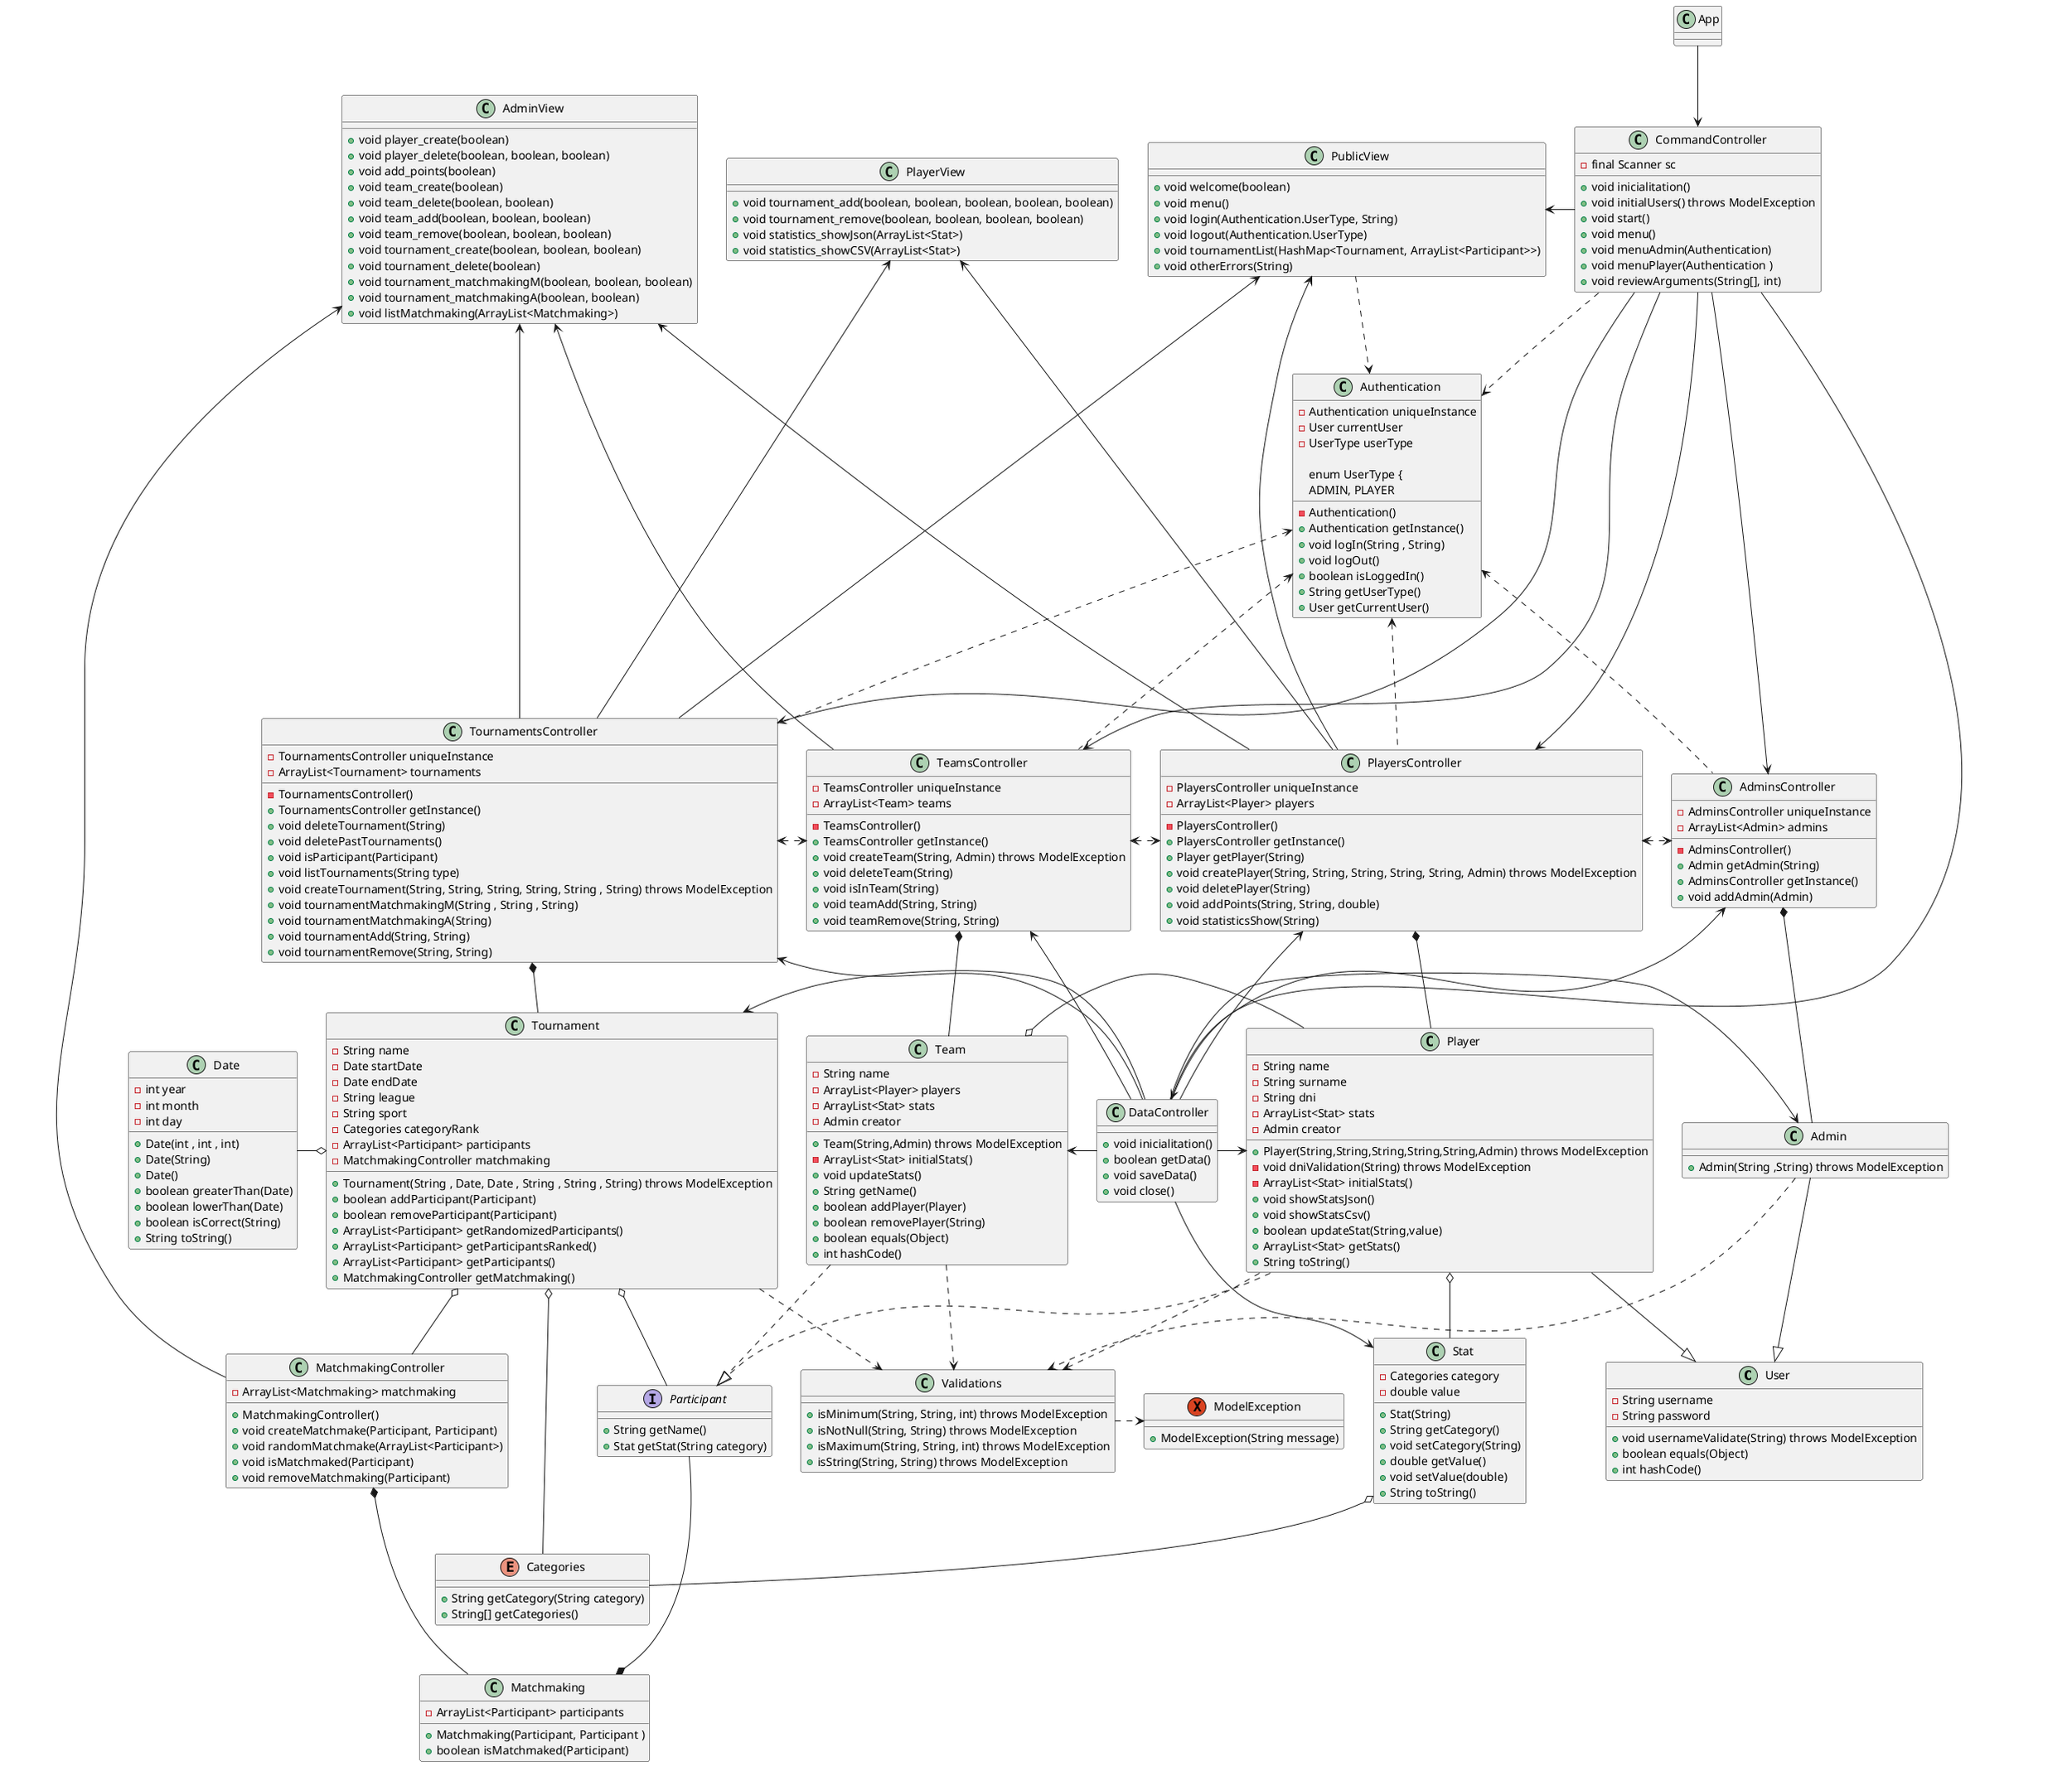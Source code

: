 @startuml
class User {
    - String username
    - String password
    + void usernameValidate(String) throws ModelException
    + boolean equals(Object)
    + int hashCode()
}

class Player {
    - String name
    - String surname
    - String dni
    - ArrayList<Stat> stats
    - Admin creator
    + Player(String,String,String,String,String,Admin) throws ModelException
    - void dniValidation(String) throws ModelException
    - ArrayList<Stat> initialStats()
    + void showStatsJson()
    + void showStatsCsv()
    + boolean updateStat(String,value)
    + ArrayList<Stat> getStats()
    + String toString()
}

class Admin {
    + Admin(String ,String) throws ModelException
}

enum Categories {
    +String getCategory(String category)
    +String[] getCategories()
}

class Stat {
    - Categories category
    - double value
    + Stat(String)
    + String getCategory()
    + void setCategory(String)
    + double getValue()
    + void setValue(double)
    + String toString()
}

class Team {
    - String name
    - ArrayList<Player> players
    - ArrayList<Stat> stats
    - Admin creator
    + Team(String,Admin) throws ModelException
    - ArrayList<Stat> initialStats()
    + void updateStats()
    + String getName()
    + boolean addPlayer(Player)
    + boolean removePlayer(String)
    + boolean equals(Object)
    + int hashCode()
}

class Matchmaking {
    - ArrayList<Participant> participants
    + Matchmaking(Participant, Participant )
    + boolean isMatchmaked(Participant)
}

class Tournament {
    - String name
    - Date startDate
    - Date endDate
    - String league
    - String sport
    - Categories categoryRank
    - ArrayList<Participant> participants
    - MatchmakingController matchmaking
    + Tournament(String , Date, Date , String , String , String) throws ModelException
    + boolean addParticipant(Participant)
    + boolean removeParticipant(Participant)
    + ArrayList<Participant> getRandomizedParticipants()
    + ArrayList<Participant> getParticipantsRanked()
    + ArrayList<Participant> getParticipants()
    + MatchmakingController getMatchmaking()
}

class CommandController {
    - final Scanner sc
    + void inicialitation()
    + void initialUsers() throws ModelException
    + void start()
    + void menu()
    + void menuAdmin(Authentication)
    + void menuPlayer(Authentication )
    + void reviewArguments(String[], int)
}

class AdminsController {
    - AdminsController uniqueInstance
    - ArrayList<Admin> admins
    - AdminsController()
    + Admin getAdmin(String)
    + AdminsController getInstance()
    + void addAdmin(Admin)
}

class PlayersController {
    - PlayersController uniqueInstance
    - ArrayList<Player> players
    - PlayersController()
    + PlayersController getInstance()
    + Player getPlayer(String)
    + void createPlayer(String, String, String, String, String, Admin) throws ModelException
    + void deletePlayer(String)
    + void addPoints(String, String, double)
    + void statisticsShow(String)
}

class Authentication {
    - Authentication uniqueInstance
    - User currentUser
    - UserType userType
    - Authentication()
    + Authentication getInstance()
    + void logIn(String , String)
    + void logOut()
    + boolean isLoggedIn()
    + String getUserType()
    + User getCurrentUser()

    enum UserType {
        ADMIN, PLAYER

}

class TournamentsController {
    - TournamentsController uniqueInstance
    - ArrayList<Tournament> tournaments
    - TournamentsController()
    + TournamentsController getInstance()
    + void deleteTournament(String)
    + void deletePastTournaments()
    + void isParticipant(Participant)
    + void listTournaments(String type)
    + void createTournament(String, String, String, String, String , String) throws ModelException
    + void tournamentMatchmakingM(String , String , String)
    + void tournamentMatchmakingA(String)
    + void tournamentAdd(String, String)
    + void tournamentRemove(String, String)
}

class TeamsController {
    - TeamsController uniqueInstance
    - ArrayList<Team> teams
    - TeamsController()
    + TeamsController getInstance()
    + void createTeam(String, Admin) throws ModelException
    + void deleteTeam(String)
    + void isInTeam(String)
    + void teamAdd(String, String)
    + void teamRemove(String, String)
}

class MatchmakingController {
    - ArrayList<Matchmaking> matchmaking
    + MatchmakingController()
    + void createMatchmake(Participant, Participant)
    + void randomMatchmake(ArrayList<Participant>)
    + void isMatchmaked(Participant)
    + void removeMatchmaking(Participant)
}

class PlayerView {
    + void tournament_add(boolean, boolean, boolean, boolean, boolean)
    + void tournament_remove(boolean, boolean, boolean, boolean)
    + void statistics_showJson(ArrayList<Stat>)
    + void statistics_showCSV(ArrayList<Stat>)
}

class PublicView {
    + void welcome(boolean)
    + void menu()
    + void login(Authentication.UserType, String)
    + void logout(Authentication.UserType)
    + void tournamentList(HashMap<Tournament, ArrayList<Participant>>)
    + void otherErrors(String)
}

class DataController{
    +void inicialitation()
    +boolean getData()
    +void saveData()
    +void close()
}

class AdminView {
    + void player_create(boolean)
    + void player_delete(boolean, boolean, boolean)
    + void add_points(boolean)
    + void team_create(boolean)
    + void team_delete(boolean, boolean)
    + void team_add(boolean, boolean, boolean)
    + void team_remove(boolean, boolean, boolean)
    + void tournament_create(boolean, boolean, boolean)
    + void tournament_delete(boolean)
    + void tournament_matchmakingM(boolean, boolean, boolean)
    + void tournament_matchmakingA(boolean, boolean)
    + void listMatchmaking(ArrayList<Matchmaking>)
}

interface Participant {
        + String getName()
        + Stat getStat(String category)
    }

Exception ModelException{
        + ModelException(String message)
    }

class Validations {
        + isMinimum(String, String, int) throws ModelException
        + isNotNull(String, String) throws ModelException
        + isMaximum(String, String, int) throws ModelException
        + isString(String, String) throws ModelException
    }

class Date {
        - int year
        - int month
        - int day
        + Date(int , int , int)
        + Date(String)
        + Date()
        + boolean greaterThan(Date)
        + boolean lowerThan(Date)
        + boolean isCorrect(String)
        + String toString()
    }

App --> CommandController
CommandController ---> TournamentsController
CommandController ---> TeamsController
CommandController ---> PlayersController
CommandController ---> AdminsController
CommandController -----> DataController
PublicView <- CommandController
CommandController ..> Authentication
Authentication <. AdminsController
Authentication <. PlayersController
Authentication <... TeamsController
Authentication <... TournamentsController
TeamsController <.> PlayersController
AdminView <---- TeamsController
PlayersController <.> AdminsController
AdminView <---- PlayersController
AdminView <---- MatchmakingController
PlayerView <---- PlayersController
PublicView <---- PlayersController
PublicView ..> Authentication
TournamentsController <.> TeamsController
PublicView <---- TournamentsController
AdminView <---- TournamentsController
PlayerView <---- TournamentsController
TournamentsController *-- Tournament
Tournament o-- MatchmakingController
MatchmakingController *-- Matchmaking
AdminsController *-- Admin
PlayersController *-- Player
Player o-- Stat
Stat o-- Categories
TeamsController *-- Team
Team o- Player
Tournament o- Participant
Date -o Tournament
Tournament o-- Categories
Team ..|> Participant
Player ..|> Participant
Player --|> User
Admin --|> User
Participant ---* Matchmaking
Player ..> Validations
Admin ..> Validations
Team ..> Validations
Tournament ..> Validations
Validations .> ModelException
PlayersController <-- DataController
AdminsController <-- DataController
TeamsController <-- DataController
TournamentsController <-- DataController
DataController -> Player
Team <- DataController
DataController -> Admin
Tournament <- DataController
DataController --> Stat

@enduml
